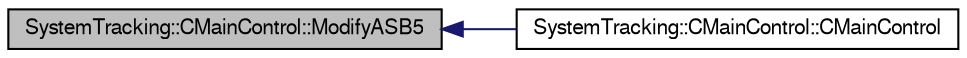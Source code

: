 digraph G
{
  edge [fontname="FreeSans",fontsize="10",labelfontname="FreeSans",labelfontsize="10"];
  node [fontname="FreeSans",fontsize="10",shape=record];
  rankdir="LR";
  Node1 [label="SystemTracking::CMainControl::ModifyASB5",height=0.2,width=0.4,color="black", fillcolor="grey75", style="filled" fontcolor="black"];
  Node1 -> Node2 [dir="back",color="midnightblue",fontsize="10",style="solid"];
  Node2 [label="SystemTracking::CMainControl::CMainControl",height=0.2,width=0.4,color="black", fillcolor="white", style="filled",URL="$classSystemTracking_1_1CMainControl.html#a71967298fb2e9f843c8e58051883e6e4",tooltip="Default constructor."];
}
